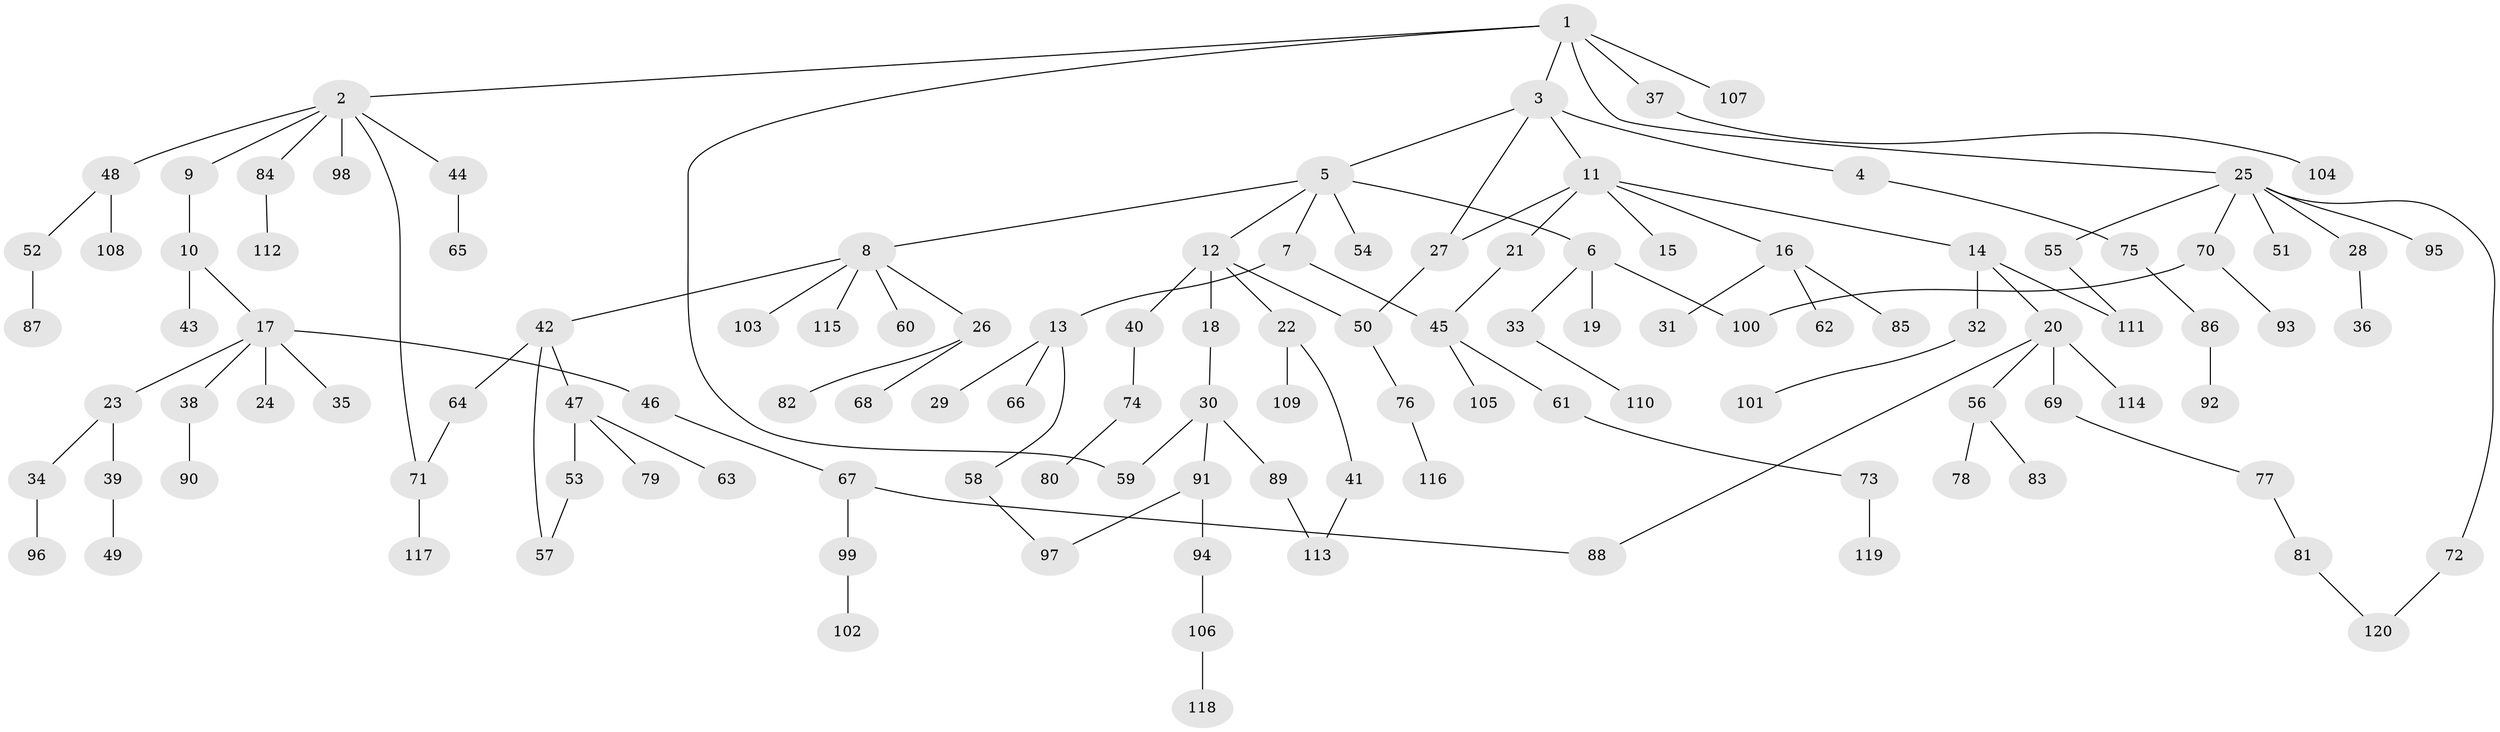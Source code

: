 // Generated by graph-tools (version 1.1) at 2025/41/03/09/25 04:41:22]
// undirected, 120 vertices, 131 edges
graph export_dot {
graph [start="1"]
  node [color=gray90,style=filled];
  1;
  2;
  3;
  4;
  5;
  6;
  7;
  8;
  9;
  10;
  11;
  12;
  13;
  14;
  15;
  16;
  17;
  18;
  19;
  20;
  21;
  22;
  23;
  24;
  25;
  26;
  27;
  28;
  29;
  30;
  31;
  32;
  33;
  34;
  35;
  36;
  37;
  38;
  39;
  40;
  41;
  42;
  43;
  44;
  45;
  46;
  47;
  48;
  49;
  50;
  51;
  52;
  53;
  54;
  55;
  56;
  57;
  58;
  59;
  60;
  61;
  62;
  63;
  64;
  65;
  66;
  67;
  68;
  69;
  70;
  71;
  72;
  73;
  74;
  75;
  76;
  77;
  78;
  79;
  80;
  81;
  82;
  83;
  84;
  85;
  86;
  87;
  88;
  89;
  90;
  91;
  92;
  93;
  94;
  95;
  96;
  97;
  98;
  99;
  100;
  101;
  102;
  103;
  104;
  105;
  106;
  107;
  108;
  109;
  110;
  111;
  112;
  113;
  114;
  115;
  116;
  117;
  118;
  119;
  120;
  1 -- 2;
  1 -- 3;
  1 -- 25;
  1 -- 37;
  1 -- 59;
  1 -- 107;
  2 -- 9;
  2 -- 44;
  2 -- 48;
  2 -- 71;
  2 -- 84;
  2 -- 98;
  3 -- 4;
  3 -- 5;
  3 -- 11;
  3 -- 27;
  4 -- 75;
  5 -- 6;
  5 -- 7;
  5 -- 8;
  5 -- 12;
  5 -- 54;
  6 -- 19;
  6 -- 33;
  6 -- 100;
  7 -- 13;
  7 -- 45;
  8 -- 26;
  8 -- 42;
  8 -- 60;
  8 -- 103;
  8 -- 115;
  9 -- 10;
  10 -- 17;
  10 -- 43;
  11 -- 14;
  11 -- 15;
  11 -- 16;
  11 -- 21;
  11 -- 27;
  12 -- 18;
  12 -- 22;
  12 -- 40;
  12 -- 50;
  13 -- 29;
  13 -- 58;
  13 -- 66;
  14 -- 20;
  14 -- 32;
  14 -- 111;
  16 -- 31;
  16 -- 62;
  16 -- 85;
  17 -- 23;
  17 -- 24;
  17 -- 35;
  17 -- 38;
  17 -- 46;
  18 -- 30;
  20 -- 56;
  20 -- 69;
  20 -- 114;
  20 -- 88;
  21 -- 45;
  22 -- 41;
  22 -- 109;
  23 -- 34;
  23 -- 39;
  25 -- 28;
  25 -- 51;
  25 -- 55;
  25 -- 70;
  25 -- 72;
  25 -- 95;
  26 -- 68;
  26 -- 82;
  27 -- 50;
  28 -- 36;
  30 -- 89;
  30 -- 91;
  30 -- 59;
  32 -- 101;
  33 -- 110;
  34 -- 96;
  37 -- 104;
  38 -- 90;
  39 -- 49;
  40 -- 74;
  41 -- 113;
  42 -- 47;
  42 -- 57;
  42 -- 64;
  44 -- 65;
  45 -- 61;
  45 -- 105;
  46 -- 67;
  47 -- 53;
  47 -- 63;
  47 -- 79;
  48 -- 52;
  48 -- 108;
  50 -- 76;
  52 -- 87;
  53 -- 57;
  55 -- 111;
  56 -- 78;
  56 -- 83;
  58 -- 97;
  61 -- 73;
  64 -- 71;
  67 -- 88;
  67 -- 99;
  69 -- 77;
  70 -- 93;
  70 -- 100;
  71 -- 117;
  72 -- 120;
  73 -- 119;
  74 -- 80;
  75 -- 86;
  76 -- 116;
  77 -- 81;
  81 -- 120;
  84 -- 112;
  86 -- 92;
  89 -- 113;
  91 -- 94;
  91 -- 97;
  94 -- 106;
  99 -- 102;
  106 -- 118;
}
